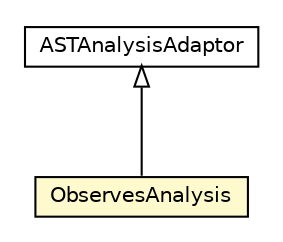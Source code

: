 #!/usr/local/bin/dot
#
# Class diagram 
# Generated by UMLGraph version 5.1 (http://www.umlgraph.org/)
#

digraph G {
	edge [fontname="Helvetica",fontsize=10,labelfontname="Helvetica",labelfontsize=10];
	node [fontname="Helvetica",fontsize=10,shape=plaintext];
	nodesep=0.25;
	ranksep=0.5;
	// org.androidtransfuse.analysis.astAnalyzer.ObservesAnalysis
	c31177 [label=<<table title="org.androidtransfuse.analysis.astAnalyzer.ObservesAnalysis" border="0" cellborder="1" cellspacing="0" cellpadding="2" port="p" bgcolor="lemonChiffon" href="./ObservesAnalysis.html">
		<tr><td><table border="0" cellspacing="0" cellpadding="1">
<tr><td align="center" balign="center"> ObservesAnalysis </td></tr>
		</table></td></tr>
		</table>>, fontname="Helvetica", fontcolor="black", fontsize=10.0];
	// org.androidtransfuse.analysis.astAnalyzer.ASTAnalysisAdaptor
	c31193 [label=<<table title="org.androidtransfuse.analysis.astAnalyzer.ASTAnalysisAdaptor" border="0" cellborder="1" cellspacing="0" cellpadding="2" port="p" href="./ASTAnalysisAdaptor.html">
		<tr><td><table border="0" cellspacing="0" cellpadding="1">
<tr><td align="center" balign="center"> ASTAnalysisAdaptor </td></tr>
		</table></td></tr>
		</table>>, fontname="Helvetica", fontcolor="black", fontsize=10.0];
	//org.androidtransfuse.analysis.astAnalyzer.ObservesAnalysis extends org.androidtransfuse.analysis.astAnalyzer.ASTAnalysisAdaptor
	c31193:p -> c31177:p [dir=back,arrowtail=empty];
}

